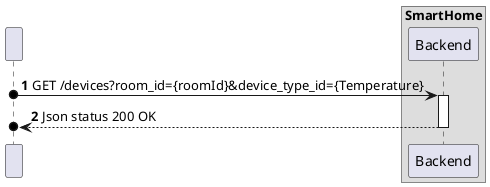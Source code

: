 @startuml
'https://plantuml.com/sequence-diagram

!pragma layout smetana

autonumber

participant " " as HTTP

box "SmartHome"
    participant "Backend" as BE

end box

HTTP o-> BE : GET /devices?room_id={roomId}&device_type_id={Temperature}
activate BE

BE -->o HTTP : Json status 200 OK
deactivate BE

@enduml